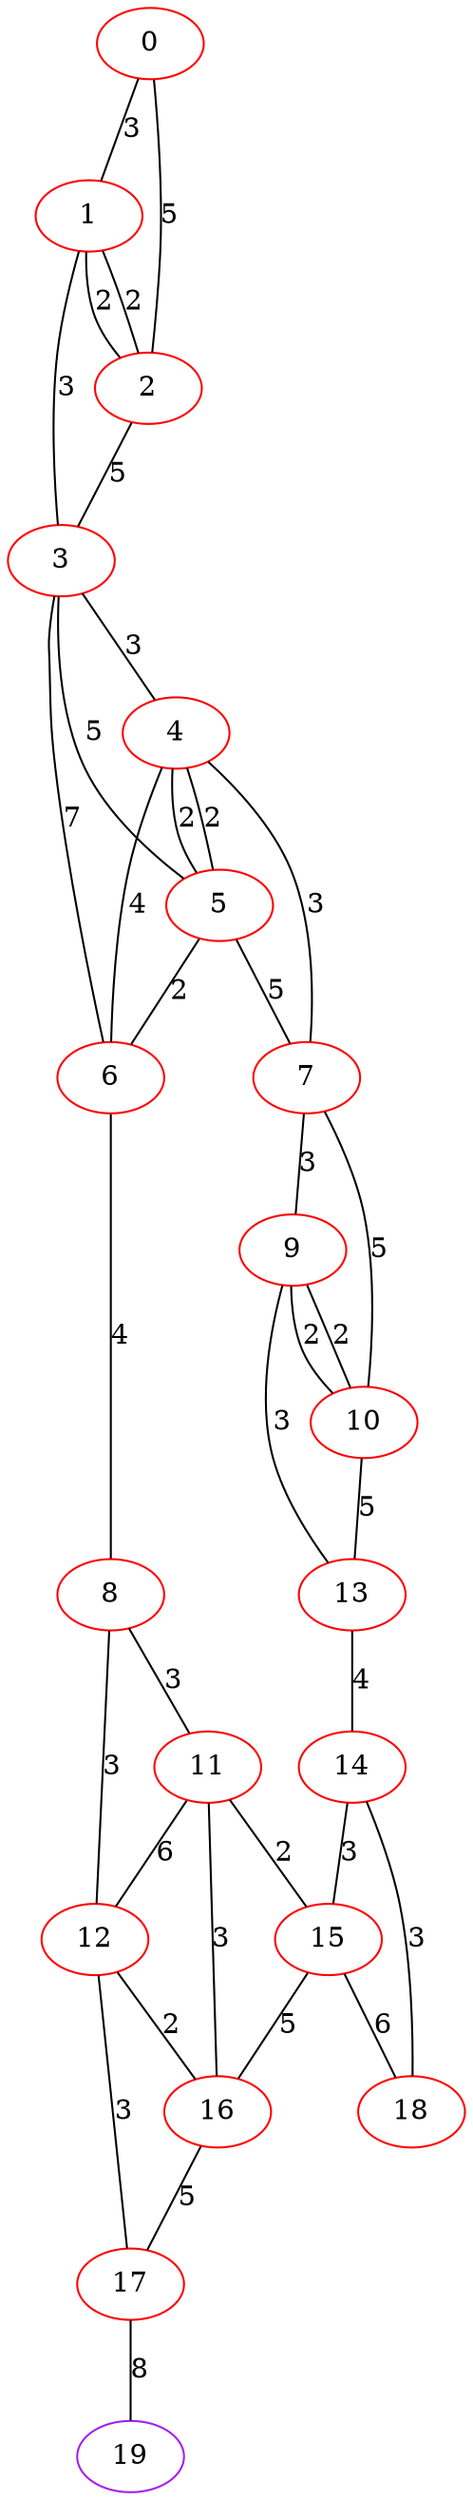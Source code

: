 graph "" {
0 [color=red, weight=1];
1 [color=red, weight=1];
2 [color=red, weight=1];
3 [color=red, weight=1];
4 [color=red, weight=1];
5 [color=red, weight=1];
6 [color=red, weight=1];
7 [color=red, weight=1];
8 [color=red, weight=1];
9 [color=red, weight=1];
10 [color=red, weight=1];
11 [color=red, weight=1];
12 [color=red, weight=1];
13 [color=red, weight=1];
14 [color=red, weight=1];
15 [color=red, weight=1];
16 [color=red, weight=1];
17 [color=red, weight=1];
18 [color=red, weight=1];
19 [color=purple, weight=4];
0 -- 1  [key=0, label=3];
0 -- 2  [key=0, label=5];
1 -- 2  [key=0, label=2];
1 -- 2  [key=1, label=2];
1 -- 3  [key=0, label=3];
2 -- 3  [key=0, label=5];
3 -- 4  [key=0, label=3];
3 -- 5  [key=0, label=5];
3 -- 6  [key=0, label=7];
4 -- 5  [key=0, label=2];
4 -- 5  [key=1, label=2];
4 -- 6  [key=0, label=4];
4 -- 7  [key=0, label=3];
5 -- 6  [key=0, label=2];
5 -- 7  [key=0, label=5];
6 -- 8  [key=0, label=4];
7 -- 9  [key=0, label=3];
7 -- 10  [key=0, label=5];
8 -- 11  [key=0, label=3];
8 -- 12  [key=0, label=3];
9 -- 10  [key=0, label=2];
9 -- 10  [key=1, label=2];
9 -- 13  [key=0, label=3];
10 -- 13  [key=0, label=5];
11 -- 16  [key=0, label=3];
11 -- 12  [key=0, label=6];
11 -- 15  [key=0, label=2];
12 -- 16  [key=0, label=2];
12 -- 17  [key=0, label=3];
13 -- 14  [key=0, label=4];
14 -- 18  [key=0, label=3];
14 -- 15  [key=0, label=3];
15 -- 16  [key=0, label=5];
15 -- 18  [key=0, label=6];
16 -- 17  [key=0, label=5];
17 -- 19  [key=0, label=8];
}
